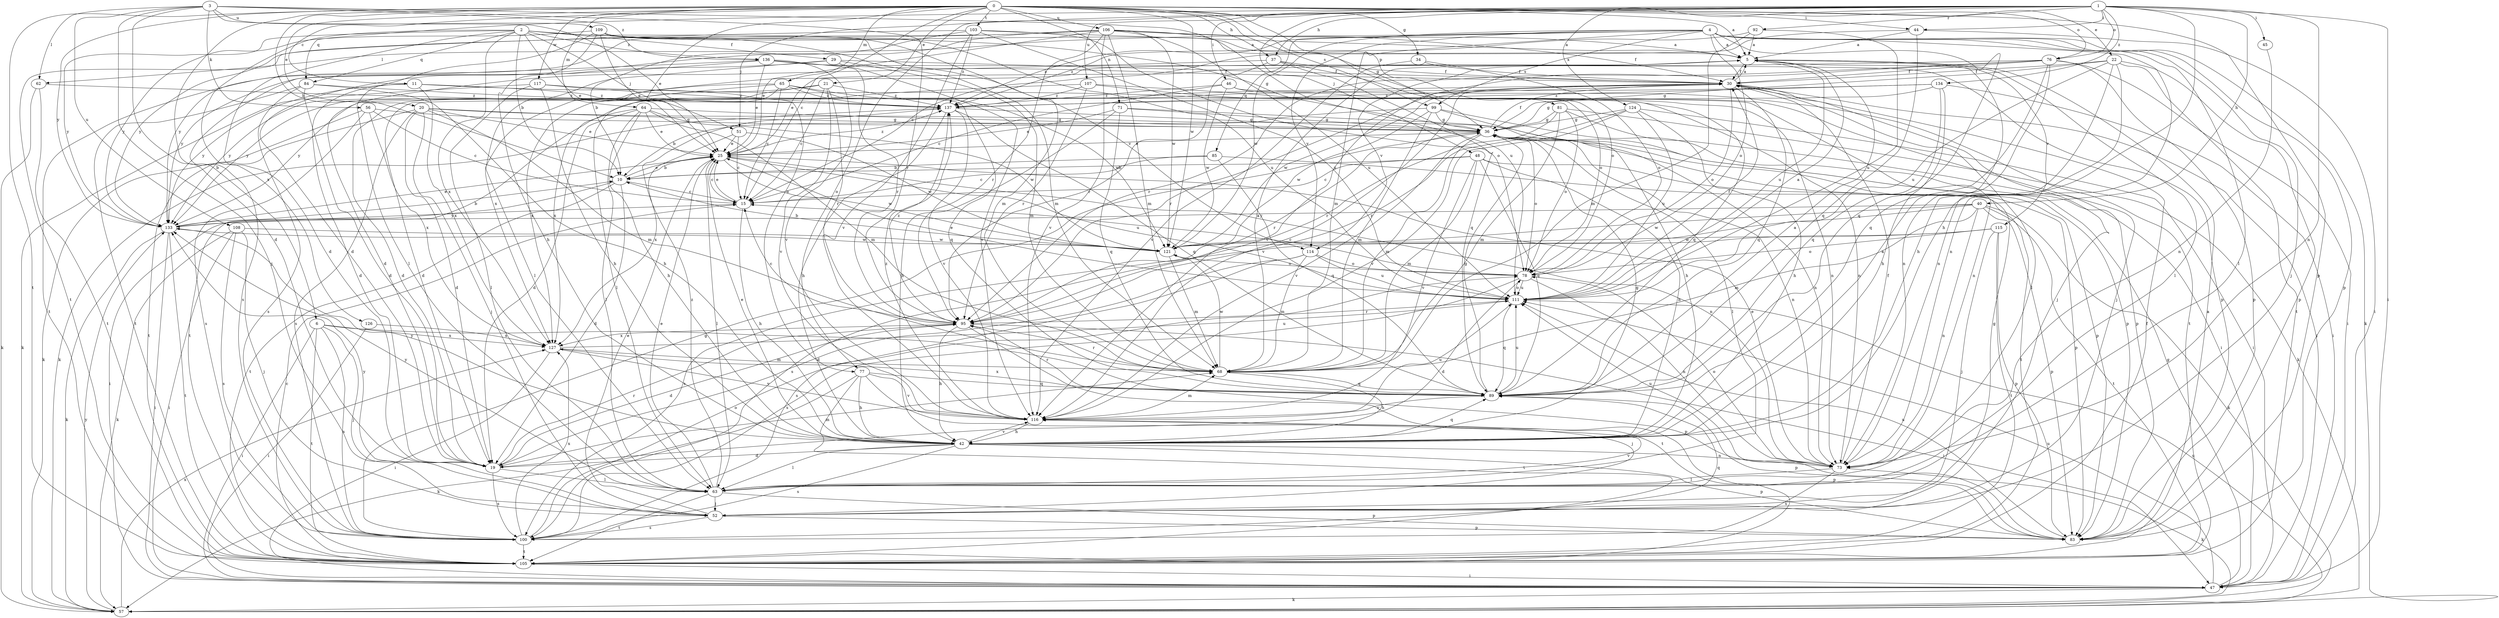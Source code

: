 strict digraph  {
0;
1;
2;
3;
4;
5;
6;
10;
11;
15;
19;
20;
21;
22;
25;
29;
30;
34;
36;
37;
40;
42;
44;
45;
46;
47;
48;
51;
52;
56;
57;
62;
63;
64;
65;
68;
71;
73;
76;
77;
78;
81;
83;
84;
85;
89;
92;
95;
99;
100;
103;
105;
106;
107;
108;
109;
111;
114;
115;
116;
117;
121;
124;
126;
127;
133;
134;
136;
137;
0 -> 5  [label=a];
0 -> 6  [label=b];
0 -> 10  [label=b];
0 -> 11  [label=c];
0 -> 15  [label=c];
0 -> 20  [label=e];
0 -> 21  [label=e];
0 -> 22  [label=e];
0 -> 25  [label=e];
0 -> 34  [label=g];
0 -> 36  [label=g];
0 -> 37  [label=h];
0 -> 44  [label=i];
0 -> 64  [label=m];
0 -> 65  [label=m];
0 -> 71  [label=n];
0 -> 76  [label=o];
0 -> 81  [label=p];
0 -> 83  [label=p];
0 -> 99  [label=s];
0 -> 103  [label=t];
0 -> 105  [label=t];
0 -> 106  [label=u];
0 -> 117  [label=w];
0 -> 121  [label=w];
0 -> 133  [label=y];
1 -> 37  [label=h];
1 -> 40  [label=h];
1 -> 42  [label=h];
1 -> 44  [label=i];
1 -> 45  [label=i];
1 -> 46  [label=i];
1 -> 47  [label=i];
1 -> 48  [label=j];
1 -> 51  [label=j];
1 -> 73  [label=n];
1 -> 76  [label=o];
1 -> 77  [label=o];
1 -> 84  [label=q];
1 -> 92  [label=r];
1 -> 107  [label=u];
1 -> 124  [label=x];
1 -> 134  [label=z];
2 -> 10  [label=b];
2 -> 19  [label=d];
2 -> 25  [label=e];
2 -> 29  [label=f];
2 -> 51  [label=j];
2 -> 68  [label=m];
2 -> 84  [label=q];
2 -> 114  [label=v];
2 -> 126  [label=x];
2 -> 127  [label=x];
2 -> 133  [label=y];
2 -> 136  [label=z];
3 -> 19  [label=d];
3 -> 52  [label=j];
3 -> 56  [label=k];
3 -> 62  [label=l];
3 -> 77  [label=o];
3 -> 95  [label=r];
3 -> 108  [label=u];
3 -> 109  [label=u];
3 -> 111  [label=u];
3 -> 136  [label=z];
4 -> 5  [label=a];
4 -> 52  [label=j];
4 -> 57  [label=k];
4 -> 62  [label=l];
4 -> 63  [label=l];
4 -> 68  [label=m];
4 -> 73  [label=n];
4 -> 78  [label=o];
4 -> 83  [label=p];
4 -> 85  [label=q];
4 -> 89  [label=q];
4 -> 99  [label=s];
4 -> 114  [label=v];
4 -> 121  [label=w];
4 -> 137  [label=z];
5 -> 30  [label=f];
5 -> 63  [label=l];
5 -> 111  [label=u];
5 -> 114  [label=v];
5 -> 115  [label=v];
5 -> 127  [label=x];
6 -> 47  [label=i];
6 -> 52  [label=j];
6 -> 83  [label=p];
6 -> 100  [label=s];
6 -> 105  [label=t];
6 -> 127  [label=x];
10 -> 15  [label=c];
10 -> 19  [label=d];
10 -> 25  [label=e];
10 -> 47  [label=i];
10 -> 105  [label=t];
11 -> 19  [label=d];
11 -> 73  [label=n];
11 -> 127  [label=x];
11 -> 133  [label=y];
11 -> 137  [label=z];
15 -> 25  [label=e];
15 -> 42  [label=h];
15 -> 133  [label=y];
19 -> 63  [label=l];
19 -> 68  [label=m];
19 -> 95  [label=r];
19 -> 100  [label=s];
20 -> 19  [label=d];
20 -> 25  [label=e];
20 -> 36  [label=g];
20 -> 52  [label=j];
20 -> 68  [label=m];
20 -> 83  [label=p];
20 -> 100  [label=s];
20 -> 105  [label=t];
21 -> 15  [label=c];
21 -> 19  [label=d];
21 -> 95  [label=r];
21 -> 116  [label=v];
21 -> 133  [label=y];
21 -> 137  [label=z];
22 -> 30  [label=f];
22 -> 36  [label=g];
22 -> 42  [label=h];
22 -> 73  [label=n];
22 -> 83  [label=p];
22 -> 105  [label=t];
22 -> 111  [label=u];
25 -> 10  [label=b];
25 -> 15  [label=c];
25 -> 63  [label=l];
25 -> 73  [label=n];
25 -> 111  [label=u];
25 -> 121  [label=w];
25 -> 137  [label=z];
29 -> 30  [label=f];
29 -> 63  [label=l];
29 -> 68  [label=m];
29 -> 116  [label=v];
29 -> 133  [label=y];
30 -> 5  [label=a];
30 -> 47  [label=i];
30 -> 52  [label=j];
30 -> 63  [label=l];
30 -> 78  [label=o];
30 -> 89  [label=q];
30 -> 95  [label=r];
30 -> 116  [label=v];
30 -> 121  [label=w];
30 -> 133  [label=y];
30 -> 137  [label=z];
34 -> 30  [label=f];
34 -> 78  [label=o];
34 -> 116  [label=v];
36 -> 25  [label=e];
36 -> 30  [label=f];
36 -> 63  [label=l];
36 -> 68  [label=m];
36 -> 73  [label=n];
36 -> 78  [label=o];
36 -> 83  [label=p];
36 -> 95  [label=r];
36 -> 116  [label=v];
37 -> 19  [label=d];
37 -> 30  [label=f];
37 -> 78  [label=o];
37 -> 89  [label=q];
37 -> 95  [label=r];
40 -> 57  [label=k];
40 -> 68  [label=m];
40 -> 73  [label=n];
40 -> 83  [label=p];
40 -> 100  [label=s];
40 -> 105  [label=t];
40 -> 121  [label=w];
40 -> 133  [label=y];
42 -> 5  [label=a];
42 -> 19  [label=d];
42 -> 25  [label=e];
42 -> 36  [label=g];
42 -> 63  [label=l];
42 -> 73  [label=n];
42 -> 83  [label=p];
42 -> 89  [label=q];
42 -> 100  [label=s];
42 -> 116  [label=v];
42 -> 133  [label=y];
44 -> 5  [label=a];
44 -> 15  [label=c];
44 -> 47  [label=i];
44 -> 89  [label=q];
45 -> 73  [label=n];
46 -> 15  [label=c];
46 -> 52  [label=j];
46 -> 105  [label=t];
46 -> 121  [label=w];
46 -> 137  [label=z];
47 -> 36  [label=g];
47 -> 57  [label=k];
47 -> 111  [label=u];
48 -> 10  [label=b];
48 -> 15  [label=c];
48 -> 42  [label=h];
48 -> 68  [label=m];
48 -> 83  [label=p];
48 -> 89  [label=q];
48 -> 116  [label=v];
51 -> 15  [label=c];
51 -> 25  [label=e];
51 -> 121  [label=w];
51 -> 127  [label=x];
52 -> 25  [label=e];
52 -> 36  [label=g];
52 -> 83  [label=p];
52 -> 100  [label=s];
52 -> 133  [label=y];
56 -> 15  [label=c];
56 -> 36  [label=g];
56 -> 57  [label=k];
56 -> 100  [label=s];
56 -> 127  [label=x];
57 -> 111  [label=u];
57 -> 127  [label=x];
57 -> 133  [label=y];
62 -> 57  [label=k];
62 -> 105  [label=t];
62 -> 137  [label=z];
63 -> 25  [label=e];
63 -> 52  [label=j];
63 -> 83  [label=p];
63 -> 105  [label=t];
63 -> 116  [label=v];
63 -> 133  [label=y];
63 -> 137  [label=z];
64 -> 19  [label=d];
64 -> 25  [label=e];
64 -> 36  [label=g];
64 -> 42  [label=h];
64 -> 63  [label=l];
64 -> 68  [label=m];
64 -> 105  [label=t];
64 -> 121  [label=w];
65 -> 15  [label=c];
65 -> 63  [label=l];
65 -> 89  [label=q];
65 -> 121  [label=w];
65 -> 127  [label=x];
65 -> 133  [label=y];
65 -> 137  [label=z];
68 -> 5  [label=a];
68 -> 42  [label=h];
68 -> 89  [label=q];
68 -> 95  [label=r];
68 -> 121  [label=w];
71 -> 25  [label=e];
71 -> 36  [label=g];
71 -> 42  [label=h];
71 -> 73  [label=n];
71 -> 89  [label=q];
73 -> 25  [label=e];
73 -> 30  [label=f];
73 -> 57  [label=k];
73 -> 63  [label=l];
73 -> 78  [label=o];
73 -> 100  [label=s];
73 -> 111  [label=u];
76 -> 25  [label=e];
76 -> 30  [label=f];
76 -> 47  [label=i];
76 -> 73  [label=n];
76 -> 83  [label=p];
76 -> 89  [label=q];
76 -> 95  [label=r];
76 -> 116  [label=v];
77 -> 42  [label=h];
77 -> 52  [label=j];
77 -> 57  [label=k];
77 -> 89  [label=q];
77 -> 105  [label=t];
77 -> 116  [label=v];
78 -> 15  [label=c];
78 -> 19  [label=d];
78 -> 73  [label=n];
78 -> 100  [label=s];
78 -> 111  [label=u];
81 -> 36  [label=g];
81 -> 47  [label=i];
81 -> 57  [label=k];
81 -> 68  [label=m];
81 -> 78  [label=o];
81 -> 95  [label=r];
83 -> 111  [label=u];
84 -> 19  [label=d];
84 -> 42  [label=h];
84 -> 100  [label=s];
84 -> 105  [label=t];
84 -> 137  [label=z];
85 -> 10  [label=b];
85 -> 15  [label=c];
85 -> 89  [label=q];
85 -> 105  [label=t];
89 -> 5  [label=a];
89 -> 36  [label=g];
89 -> 83  [label=p];
89 -> 95  [label=r];
89 -> 111  [label=u];
89 -> 116  [label=v];
89 -> 127  [label=x];
92 -> 5  [label=a];
92 -> 68  [label=m];
92 -> 111  [label=u];
92 -> 137  [label=z];
95 -> 15  [label=c];
95 -> 19  [label=d];
95 -> 42  [label=h];
95 -> 47  [label=i];
95 -> 105  [label=t];
95 -> 127  [label=x];
95 -> 137  [label=z];
99 -> 10  [label=b];
99 -> 36  [label=g];
99 -> 42  [label=h];
99 -> 68  [label=m];
99 -> 83  [label=p];
99 -> 121  [label=w];
100 -> 36  [label=g];
100 -> 78  [label=o];
100 -> 89  [label=q];
100 -> 105  [label=t];
100 -> 127  [label=x];
103 -> 5  [label=a];
103 -> 10  [label=b];
103 -> 78  [label=o];
103 -> 111  [label=u];
103 -> 116  [label=v];
103 -> 133  [label=y];
103 -> 137  [label=z];
105 -> 5  [label=a];
105 -> 15  [label=c];
105 -> 30  [label=f];
105 -> 47  [label=i];
106 -> 5  [label=a];
106 -> 19  [label=d];
106 -> 25  [label=e];
106 -> 30  [label=f];
106 -> 68  [label=m];
106 -> 78  [label=o];
106 -> 95  [label=r];
106 -> 105  [label=t];
106 -> 111  [label=u];
106 -> 116  [label=v];
106 -> 121  [label=w];
106 -> 133  [label=y];
107 -> 73  [label=n];
107 -> 89  [label=q];
107 -> 95  [label=r];
107 -> 127  [label=x];
107 -> 137  [label=z];
108 -> 47  [label=i];
108 -> 52  [label=j];
108 -> 57  [label=k];
108 -> 100  [label=s];
108 -> 121  [label=w];
109 -> 5  [label=a];
109 -> 25  [label=e];
109 -> 36  [label=g];
109 -> 42  [label=h];
109 -> 63  [label=l];
109 -> 68  [label=m];
109 -> 111  [label=u];
109 -> 133  [label=y];
111 -> 5  [label=a];
111 -> 25  [label=e];
111 -> 30  [label=f];
111 -> 78  [label=o];
111 -> 89  [label=q];
111 -> 95  [label=r];
114 -> 19  [label=d];
114 -> 68  [label=m];
114 -> 78  [label=o];
114 -> 100  [label=s];
114 -> 111  [label=u];
115 -> 52  [label=j];
115 -> 78  [label=o];
115 -> 83  [label=p];
115 -> 100  [label=s];
115 -> 105  [label=t];
115 -> 121  [label=w];
116 -> 42  [label=h];
116 -> 68  [label=m];
116 -> 83  [label=p];
116 -> 111  [label=u];
116 -> 137  [label=z];
117 -> 42  [label=h];
117 -> 57  [label=k];
117 -> 63  [label=l];
117 -> 73  [label=n];
117 -> 137  [label=z];
121 -> 10  [label=b];
121 -> 68  [label=m];
121 -> 78  [label=o];
124 -> 36  [label=g];
124 -> 42  [label=h];
124 -> 47  [label=i];
124 -> 95  [label=r];
124 -> 111  [label=u];
124 -> 116  [label=v];
126 -> 47  [label=i];
126 -> 127  [label=x];
127 -> 47  [label=i];
127 -> 68  [label=m];
127 -> 111  [label=u];
127 -> 116  [label=v];
133 -> 10  [label=b];
133 -> 25  [label=e];
133 -> 47  [label=i];
133 -> 57  [label=k];
133 -> 105  [label=t];
133 -> 121  [label=w];
134 -> 19  [label=d];
134 -> 36  [label=g];
134 -> 42  [label=h];
134 -> 47  [label=i];
134 -> 89  [label=q];
134 -> 137  [label=z];
136 -> 25  [label=e];
136 -> 30  [label=f];
136 -> 83  [label=p];
136 -> 95  [label=r];
136 -> 100  [label=s];
136 -> 105  [label=t];
136 -> 116  [label=v];
137 -> 36  [label=g];
137 -> 42  [label=h];
137 -> 57  [label=k];
137 -> 89  [label=q];
137 -> 116  [label=v];
}
